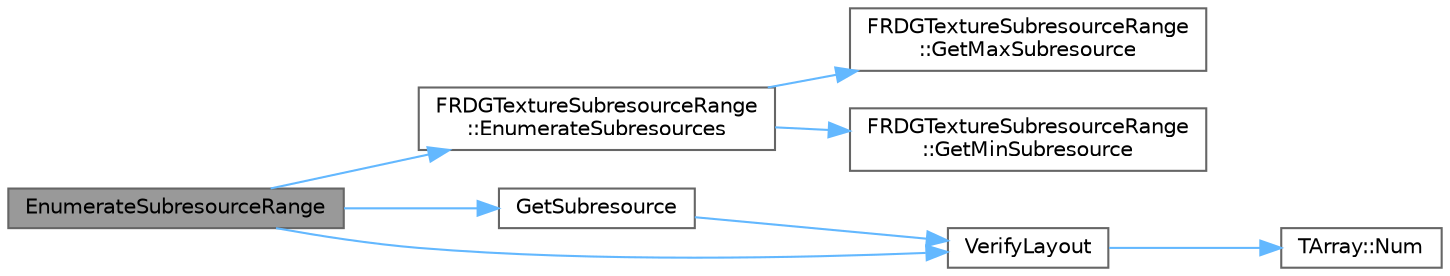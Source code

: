 digraph "EnumerateSubresourceRange"
{
 // INTERACTIVE_SVG=YES
 // LATEX_PDF_SIZE
  bgcolor="transparent";
  edge [fontname=Helvetica,fontsize=10,labelfontname=Helvetica,labelfontsize=10];
  node [fontname=Helvetica,fontsize=10,shape=box,height=0.2,width=0.4];
  rankdir="LR";
  Node1 [id="Node000001",label="EnumerateSubresourceRange",height=0.2,width=0.4,color="gray40", fillcolor="grey60", style="filled", fontcolor="black",tooltip=" "];
  Node1 -> Node2 [id="edge1_Node000001_Node000002",color="steelblue1",style="solid",tooltip=" "];
  Node2 [id="Node000002",label="FRDGTextureSubresourceRange\l::EnumerateSubresources",height=0.2,width=0.4,color="grey40", fillcolor="white", style="filled",URL="$dd/d04/structFRDGTextureSubresourceRange.html#a9ecebbc1cca85b33d2500e1df82b98ab",tooltip=" "];
  Node2 -> Node3 [id="edge2_Node000002_Node000003",color="steelblue1",style="solid",tooltip=" "];
  Node3 [id="Node000003",label="FRDGTextureSubresourceRange\l::GetMaxSubresource",height=0.2,width=0.4,color="grey40", fillcolor="white", style="filled",URL="$dd/d04/structFRDGTextureSubresourceRange.html#a729688d90bf49ff4b23328672f73fd49",tooltip=" "];
  Node2 -> Node4 [id="edge3_Node000002_Node000004",color="steelblue1",style="solid",tooltip=" "];
  Node4 [id="Node000004",label="FRDGTextureSubresourceRange\l::GetMinSubresource",height=0.2,width=0.4,color="grey40", fillcolor="white", style="filled",URL="$dd/d04/structFRDGTextureSubresourceRange.html#a892429591dcead8c2f033bd4752e89e9",tooltip=" "];
  Node1 -> Node5 [id="edge4_Node000001_Node000005",color="steelblue1",style="solid",tooltip=" "];
  Node5 [id="Node000005",label="GetSubresource",height=0.2,width=0.4,color="grey40", fillcolor="white", style="filled",URL="$df/dd5/RenderGraphTextureSubresource_8h.html#a8040666cbdbe845480ab1bbb0eb155f3",tooltip=" "];
  Node5 -> Node6 [id="edge5_Node000005_Node000006",color="steelblue1",style="solid",tooltip=" "];
  Node6 [id="Node000006",label="VerifyLayout",height=0.2,width=0.4,color="grey40", fillcolor="white", style="filled",URL="$df/dd5/RenderGraphTextureSubresource_8h.html#ad935dd85bd67dac8e68074092e06faea",tooltip=" "];
  Node6 -> Node7 [id="edge6_Node000006_Node000007",color="steelblue1",style="solid",tooltip=" "];
  Node7 [id="Node000007",label="TArray::Num",height=0.2,width=0.4,color="grey40", fillcolor="white", style="filled",URL="$d4/d52/classTArray.html#adcbf9ca48677a9c0c3830cd862dd40d8",tooltip="Returns number of elements in array."];
  Node1 -> Node6 [id="edge7_Node000001_Node000006",color="steelblue1",style="solid",tooltip=" "];
}
